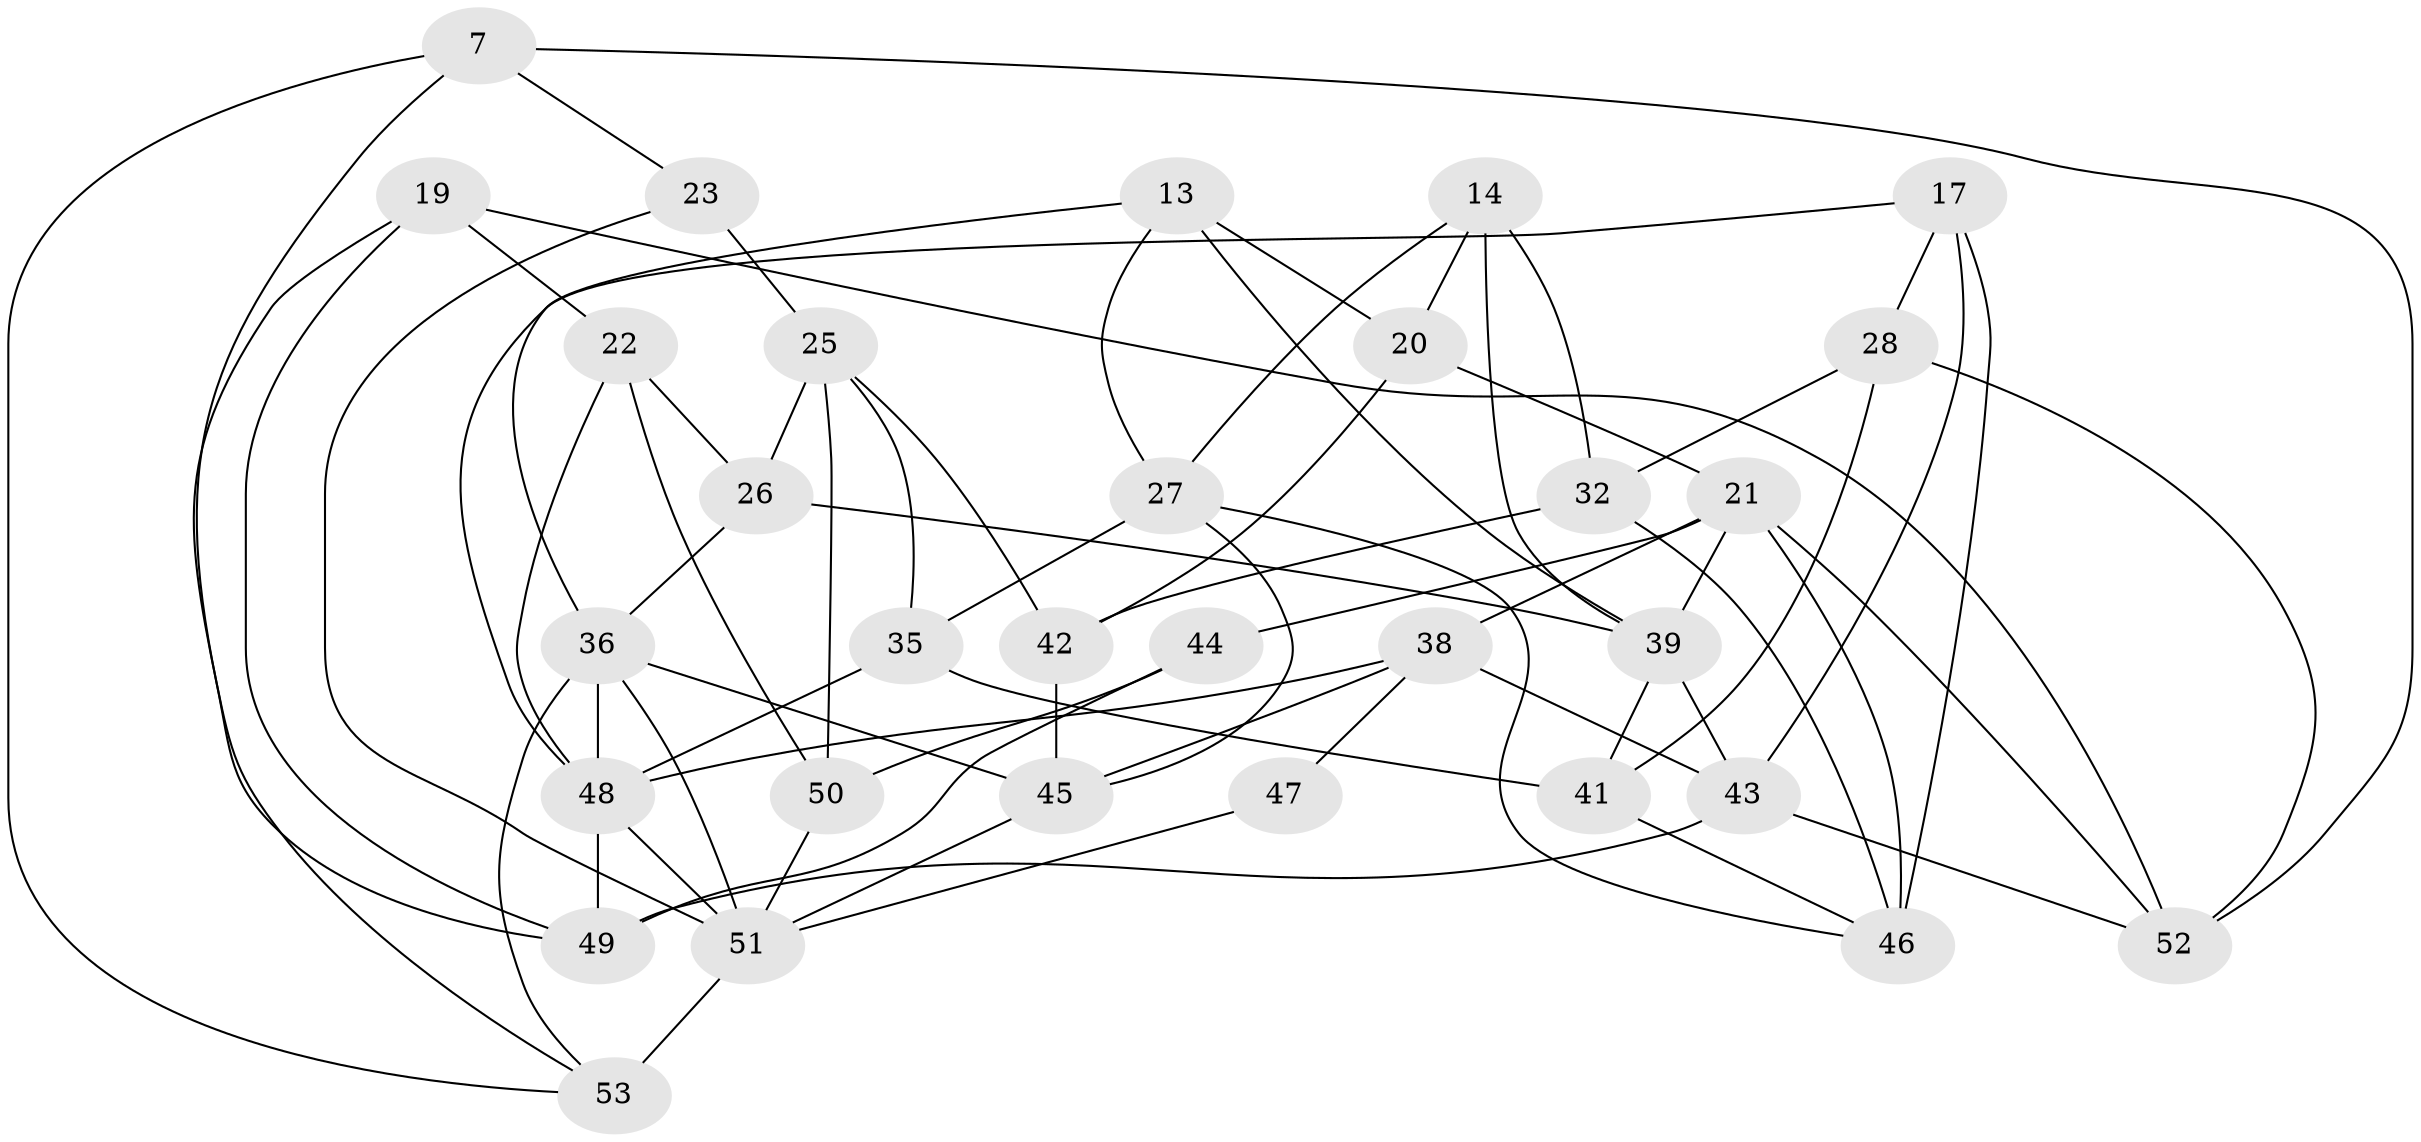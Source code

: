 // original degree distribution, {4: 1.0}
// Generated by graph-tools (version 1.1) at 2025/01/03/04/25 22:01:41]
// undirected, 31 vertices, 70 edges
graph export_dot {
graph [start="1"]
  node [color=gray90,style=filled];
  7;
  13;
  14;
  17;
  19;
  20;
  21 [super="+10+11"];
  22;
  23;
  25 [super="+15"];
  26;
  27 [super="+4"];
  28;
  32;
  35;
  36 [super="+12"];
  38 [super="+3"];
  39 [super="+33"];
  41;
  42;
  43 [super="+37"];
  44;
  45 [super="+9"];
  46 [super="+16+30"];
  47;
  48 [super="+8+31"];
  49 [super="+2"];
  50;
  51 [super="+34+24"];
  52 [super="+29"];
  53 [super="+40"];
  7 -- 52;
  7 -- 23;
  7 -- 49;
  7 -- 53;
  13 -- 20;
  13 -- 36;
  13 -- 27;
  13 -- 39;
  14 -- 32;
  14 -- 27;
  14 -- 20;
  14 -- 39;
  17 -- 48;
  17 -- 46;
  17 -- 28;
  17 -- 43;
  19 -- 49;
  19 -- 22;
  19 -- 53;
  19 -- 52;
  20 -- 42;
  20 -- 21;
  21 -- 44;
  21 -- 52 [weight=2];
  21 -- 39 [weight=2];
  21 -- 38;
  21 -- 46 [weight=3];
  22 -- 50;
  22 -- 26;
  22 -- 48;
  23 -- 25 [weight=2];
  23 -- 51;
  25 -- 42;
  25 -- 26;
  25 -- 50;
  25 -- 35;
  26 -- 36;
  26 -- 39;
  27 -- 35;
  27 -- 45;
  27 -- 46 [weight=2];
  28 -- 41;
  28 -- 32;
  28 -- 52;
  32 -- 42;
  32 -- 46;
  35 -- 48;
  35 -- 41;
  36 -- 51;
  36 -- 48;
  36 -- 45;
  36 -- 53;
  38 -- 47 [weight=2];
  38 -- 43;
  38 -- 45;
  38 -- 48;
  39 -- 41;
  39 -- 43 [weight=2];
  41 -- 46;
  42 -- 45;
  43 -- 52;
  43 -- 49;
  44 -- 49 [weight=2];
  44 -- 50;
  45 -- 51 [weight=2];
  47 -- 51 [weight=2];
  48 -- 51 [weight=2];
  48 -- 49;
  50 -- 51;
  51 -- 53 [weight=3];
}
